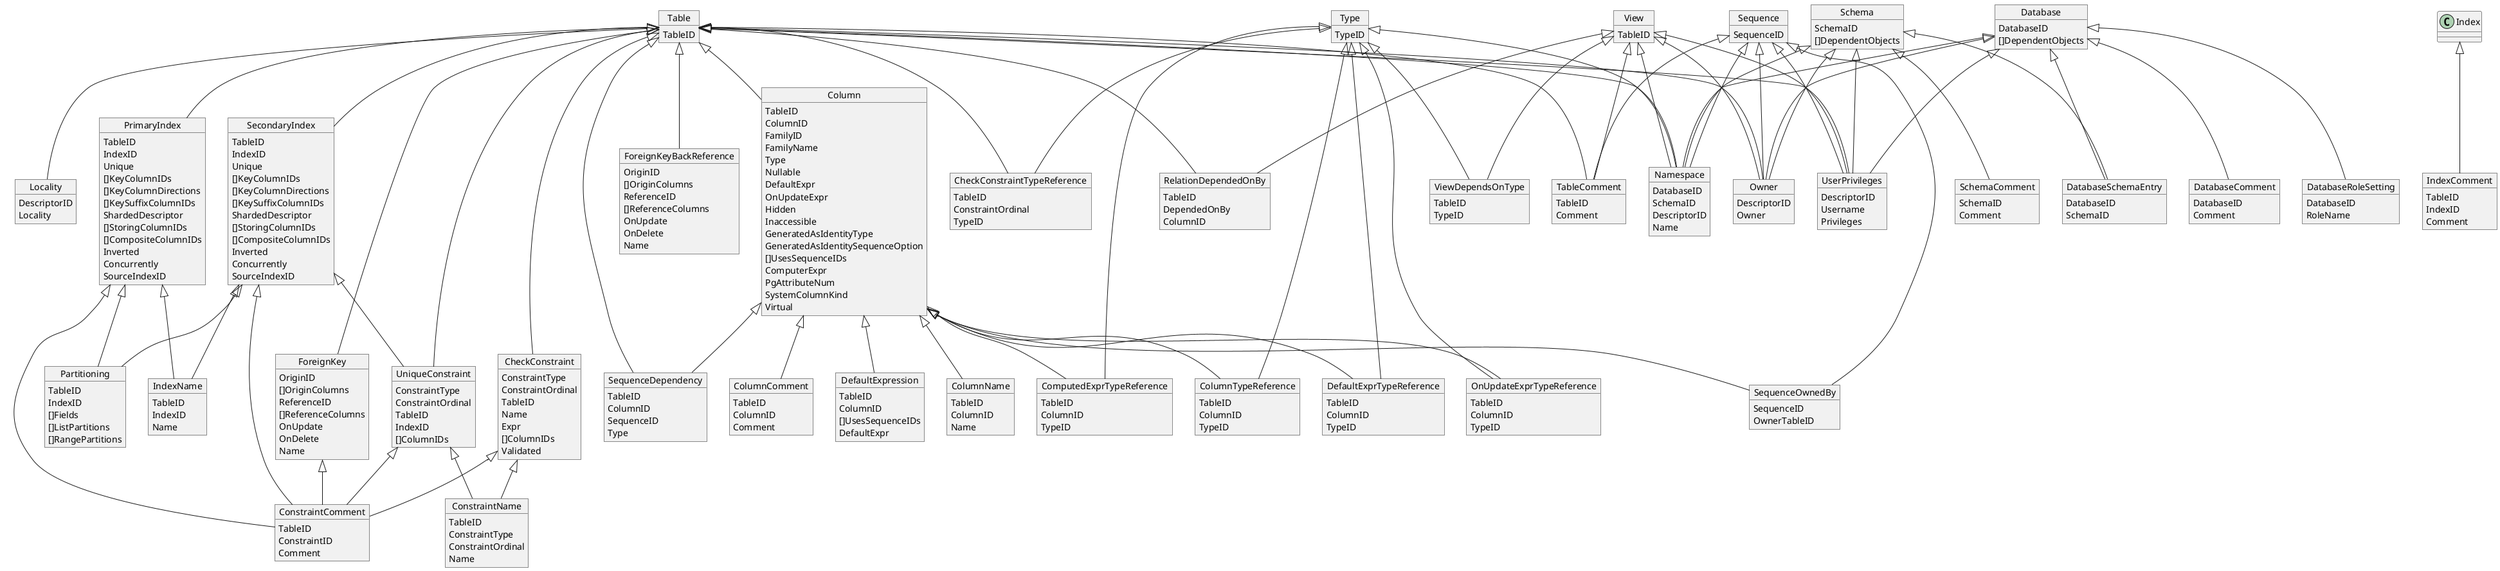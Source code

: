 @startuml
object Column

Column :  TableID
Column :  ColumnID
Column :  FamilyID
Column :  FamilyName
Column :  Type
Column :  Nullable
Column :  DefaultExpr
Column :  OnUpdateExpr
Column :  Hidden
Column :  Inaccessible
Column :  GeneratedAsIdentityType
Column :  GeneratedAsIdentitySequenceOption
Column : []UsesSequenceIDs
Column :  ComputerExpr
Column :  PgAttributeNum
Column :  SystemColumnKind
Column :  Virtual

object PrimaryIndex

PrimaryIndex :  TableID
PrimaryIndex :  IndexID
PrimaryIndex :  Unique
PrimaryIndex : []KeyColumnIDs
PrimaryIndex : []KeyColumnDirections
PrimaryIndex : []KeySuffixColumnIDs
PrimaryIndex :  ShardedDescriptor
PrimaryIndex : []StoringColumnIDs
PrimaryIndex : []CompositeColumnIDs
PrimaryIndex :  Inverted
PrimaryIndex :  Concurrently
PrimaryIndex :  SourceIndexID

object SecondaryIndex

SecondaryIndex :  TableID
SecondaryIndex :  IndexID
SecondaryIndex :  Unique
SecondaryIndex : []KeyColumnIDs
SecondaryIndex : []KeyColumnDirections
SecondaryIndex : []KeySuffixColumnIDs
SecondaryIndex :  ShardedDescriptor
SecondaryIndex : []StoringColumnIDs
SecondaryIndex : []CompositeColumnIDs
SecondaryIndex :  Inverted
SecondaryIndex :  Concurrently
SecondaryIndex :  SourceIndexID

object SequenceDependency

SequenceDependency :  TableID
SequenceDependency :  ColumnID
SequenceDependency :  SequenceID
SequenceDependency :  Type

object UniqueConstraint

UniqueConstraint :  ConstraintType
UniqueConstraint :  ConstraintOrdinal
UniqueConstraint :  TableID
UniqueConstraint :  IndexID
UniqueConstraint : []ColumnIDs

object CheckConstraint

CheckConstraint :  ConstraintType
CheckConstraint :  ConstraintOrdinal
CheckConstraint :  TableID
CheckConstraint :  Name
CheckConstraint :  Expr
CheckConstraint : []ColumnIDs
CheckConstraint :  Validated

object Sequence

Sequence :  SequenceID

object DefaultExpression

DefaultExpression :  TableID
DefaultExpression :  ColumnID
DefaultExpression : []UsesSequenceIDs
DefaultExpression :  DefaultExpr

object View

View :  TableID

object Table

Table :  TableID

object ForeignKey

ForeignKey :  OriginID
ForeignKey : []OriginColumns
ForeignKey :  ReferenceID
ForeignKey : []ReferenceColumns
ForeignKey :  OnUpdate
ForeignKey :  OnDelete
ForeignKey :  Name

object ForeignKeyBackReference

ForeignKeyBackReference :  OriginID
ForeignKeyBackReference : []OriginColumns
ForeignKeyBackReference :  ReferenceID
ForeignKeyBackReference : []ReferenceColumns
ForeignKeyBackReference :  OnUpdate
ForeignKeyBackReference :  OnDelete
ForeignKeyBackReference :  Name

object RelationDependedOnBy

RelationDependedOnBy :  TableID
RelationDependedOnBy :  DependedOnBy
RelationDependedOnBy :  ColumnID

object SequenceOwnedBy

SequenceOwnedBy :  SequenceID
SequenceOwnedBy :  OwnerTableID

object Type

Type :  TypeID

object Schema

Schema :  SchemaID
Schema : []DependentObjects

object Database

Database :  DatabaseID
Database : []DependentObjects

object Partitioning

Partitioning :  TableID
Partitioning :  IndexID
Partitioning : []Fields
Partitioning : []ListPartitions
Partitioning : []RangePartitions

object Namespace

Namespace :  DatabaseID
Namespace :  SchemaID
Namespace :  DescriptorID
Namespace :  Name

object Owner

Owner :  DescriptorID
Owner :  Owner

object UserPrivileges

UserPrivileges :  DescriptorID
UserPrivileges :  Username
UserPrivileges :  Privileges

object ColumnName

ColumnName :  TableID
ColumnName :  ColumnID
ColumnName :  Name

object Locality

Locality :  DescriptorID
Locality :  Locality

object IndexName

IndexName :  TableID
IndexName :  IndexID
IndexName :  Name

object ConstraintName

ConstraintName :  TableID
ConstraintName :  ConstraintType
ConstraintName :  ConstraintOrdinal
ConstraintName :  Name

object DefaultExprTypeReference

DefaultExprTypeReference :  TableID
DefaultExprTypeReference :  ColumnID
DefaultExprTypeReference :  TypeID

object OnUpdateExprTypeReference

OnUpdateExprTypeReference :  TableID
OnUpdateExprTypeReference :  ColumnID
OnUpdateExprTypeReference :  TypeID

object ComputedExprTypeReference

ComputedExprTypeReference :  TableID
ComputedExprTypeReference :  ColumnID
ComputedExprTypeReference :  TypeID

object ViewDependsOnType

ViewDependsOnType :  TableID
ViewDependsOnType :  TypeID

object ColumnTypeReference

ColumnTypeReference :  TableID
ColumnTypeReference :  ColumnID
ColumnTypeReference :  TypeID

object DatabaseSchemaEntry

DatabaseSchemaEntry :  DatabaseID
DatabaseSchemaEntry :  SchemaID

object CheckConstraintTypeReference

CheckConstraintTypeReference :  TableID
CheckConstraintTypeReference :  ConstraintOrdinal
CheckConstraintTypeReference :  TypeID

object TableComment

TableComment :  TableID
TableComment :  Comment

object DatabaseComment

DatabaseComment :  DatabaseID
DatabaseComment :  Comment

object SchemaComment

SchemaComment :  SchemaID
SchemaComment :  Comment

object IndexComment

IndexComment :  TableID
IndexComment :  IndexID
IndexComment :  Comment

object ColumnComment

ColumnComment :  TableID
ColumnComment :  ColumnID
ColumnComment :  Comment

object ConstraintComment

ConstraintComment :  TableID
ConstraintComment :  ConstraintID
ConstraintComment :  Comment

object DatabaseRoleSetting

DatabaseRoleSetting :  DatabaseID
DatabaseRoleSetting :  RoleName

Table <|-- Column
Table <|-- PrimaryIndex
Table <|-- SecondaryIndex
Column <|-- SequenceDependency
Table <|-- SequenceDependency
SecondaryIndex <|-- UniqueConstraint
Table <|-- UniqueConstraint
Table <|-- CheckConstraint
Column <|-- DefaultExpression
Table <|-- ForeignKey
Table <|-- ForeignKeyBackReference
Table <|-- RelationDependedOnBy
View <|-- RelationDependedOnBy
Column <|-- SequenceOwnedBy
Sequence <|-- SequenceOwnedBy
PrimaryIndex <|-- Partitioning
SecondaryIndex <|-- Partitioning
Table <|-- Namespace
View <|-- Namespace
Sequence <|-- Namespace
Database <|-- Namespace
Schema <|-- Namespace
Type <|-- Namespace
Table <|-- Owner
View <|-- Owner
Sequence <|-- Owner
Database <|-- Owner
Schema <|-- Owner
Table <|-- UserPrivileges
View <|-- UserPrivileges
Sequence <|-- UserPrivileges
Database <|-- UserPrivileges
Schema <|-- UserPrivileges
Column <|-- ColumnName
Table <|-- Locality
PrimaryIndex <|-- IndexName
SecondaryIndex <|-- IndexName
UniqueConstraint <|-- ConstraintName
CheckConstraint <|-- ConstraintName
Column <|-- DefaultExprTypeReference
Type <|-- DefaultExprTypeReference
Column <|-- OnUpdateExprTypeReference
Type <|-- OnUpdateExprTypeReference
Column <|-- ComputedExprTypeReference
Type <|-- ComputedExprTypeReference
View <|-- ViewDependsOnType
Type <|-- ViewDependsOnType
Column <|-- ColumnTypeReference
Type <|-- ColumnTypeReference
Database <|-- DatabaseSchemaEntry
Schema <|-- DatabaseSchemaEntry
Table <|-- CheckConstraintTypeReference
Type <|-- CheckConstraintTypeReference
Table <|-- TableComment
View <|-- TableComment
Sequence <|-- TableComment
Database <|-- DatabaseComment
Schema <|-- SchemaComment
Index <|-- IndexComment
Column <|-- ColumnComment
PrimaryIndex <|-- ConstraintComment
SecondaryIndex <|-- ConstraintComment
ForeignKey <|-- ConstraintComment
UniqueConstraint <|-- ConstraintComment
CheckConstraint <|-- ConstraintComment
Database <|-- DatabaseRoleSetting
@enduml
